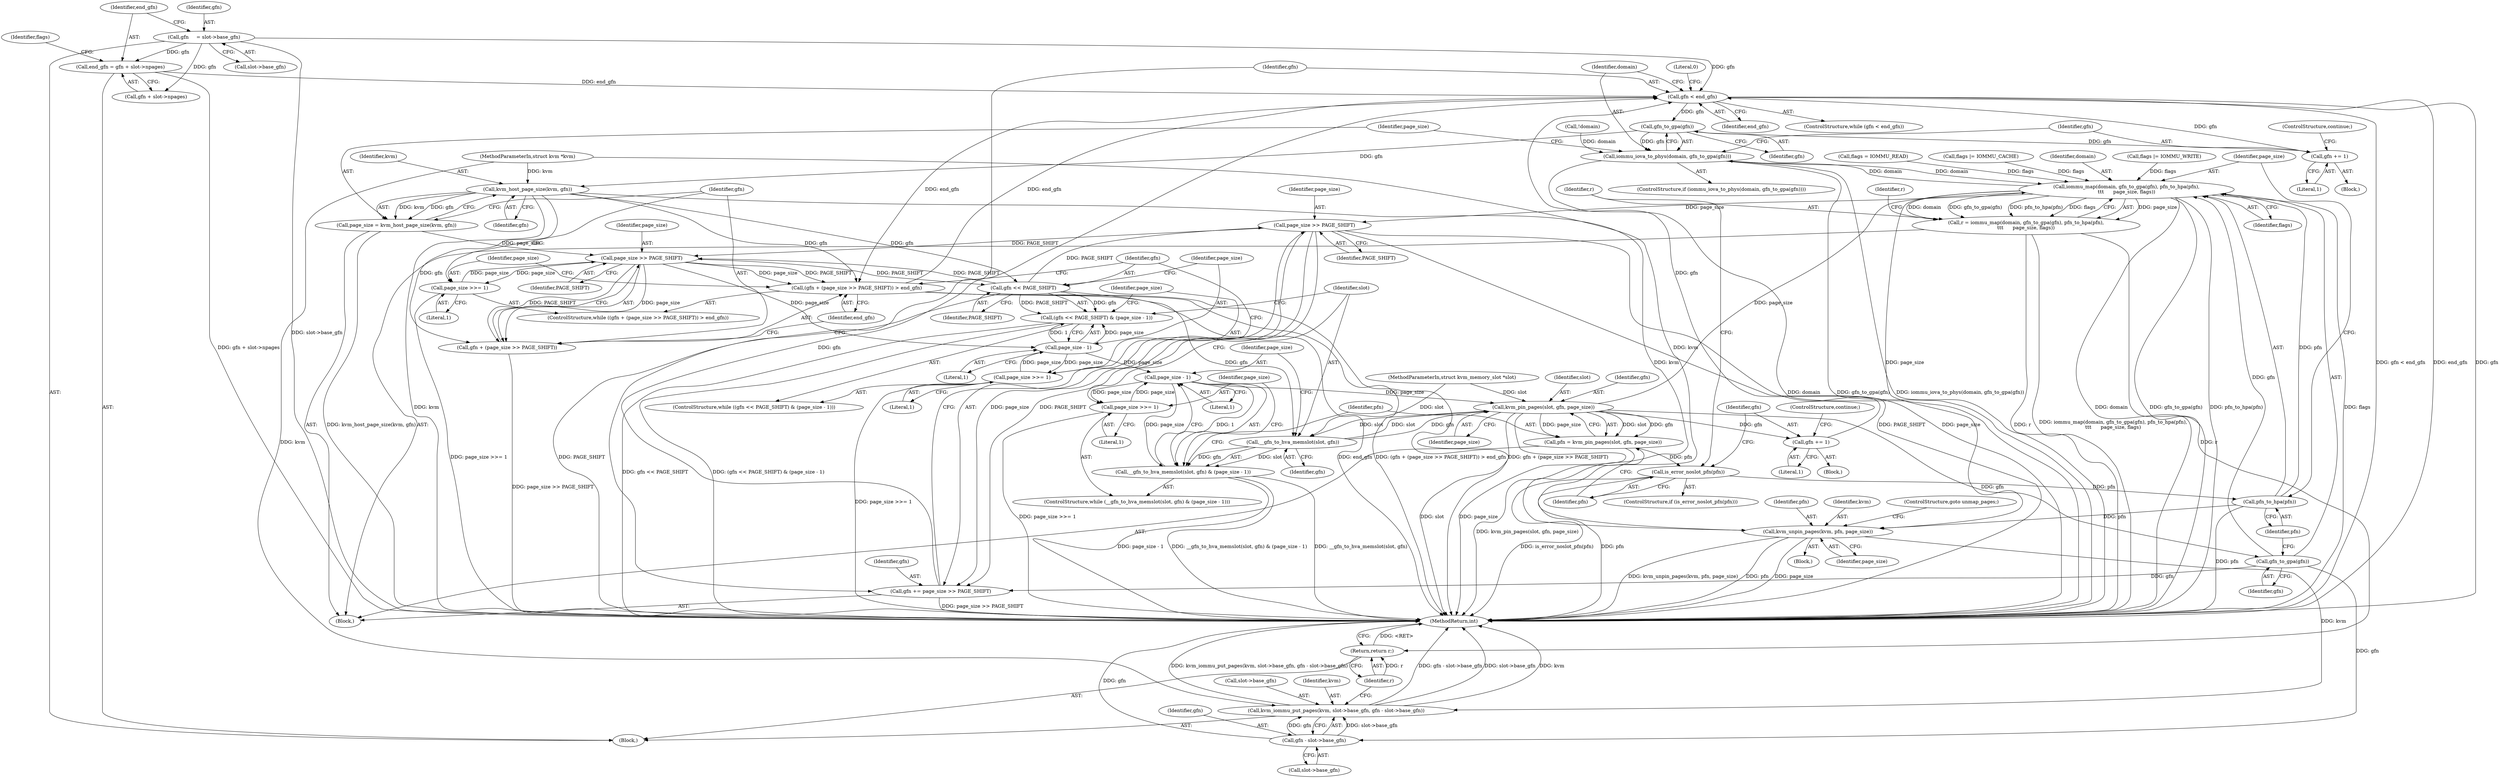 digraph "1_linux_3d32e4dbe71374a6780eaf51d719d76f9a9bf22f@integer" {
"1000138" [label="(Call,end_gfn = gfn + slot->npages)"];
"1000133" [label="(Call,gfn     = slot->base_gfn)"];
"1000169" [label="(Call,gfn < end_gfn)"];
"1000177" [label="(Call,gfn_to_gpa(gfn))"];
"1000175" [label="(Call,iommu_iova_to_phys(domain, gfn_to_gpa(gfn)))"];
"1000238" [label="(Call,iommu_map(domain, gfn_to_gpa(gfn), pfn_to_hpa(pfn),\n\t\t\t      page_size, flags))"];
"1000236" [label="(Call,r = iommu_map(domain, gfn_to_gpa(gfn), pfn_to_hpa(pfn),\n\t\t\t      page_size, flags))"];
"1000272" [label="(Return,return r;)"];
"1000249" [label="(Call,kvm_unpin_pages(kvm, pfn, page_size))"];
"1000262" [label="(Call,kvm_iommu_put_pages(kvm, slot->base_gfn, gfn - slot->base_gfn))"];
"1000256" [label="(Call,page_size >> PAGE_SHIFT)"];
"1000193" [label="(Call,page_size >> PAGE_SHIFT)"];
"1000190" [label="(Call,(gfn + (page_size >> PAGE_SHIFT)) > end_gfn)"];
"1000191" [label="(Call,gfn + (page_size >> PAGE_SHIFT))"];
"1000197" [label="(Call,page_size >>= 1)"];
"1000202" [label="(Call,gfn << PAGE_SHIFT)"];
"1000201" [label="(Call,(gfn << PAGE_SHIFT) & (page_size - 1))"];
"1000213" [label="(Call,__gfn_to_hva_memslot(slot, gfn))"];
"1000212" [label="(Call,__gfn_to_hva_memslot(slot, gfn) & (page_size - 1))"];
"1000224" [label="(Call,kvm_pin_pages(slot, gfn, page_size))"];
"1000222" [label="(Call,pfn = kvm_pin_pages(slot, gfn, page_size))"];
"1000229" [label="(Call,is_error_noslot_pfn(pfn))"];
"1000242" [label="(Call,pfn_to_hpa(pfn))"];
"1000232" [label="(Call,gfn += 1)"];
"1000240" [label="(Call,gfn_to_gpa(gfn))"];
"1000254" [label="(Call,gfn += page_size >> PAGE_SHIFT)"];
"1000267" [label="(Call,gfn - slot->base_gfn)"];
"1000205" [label="(Call,page_size - 1)"];
"1000208" [label="(Call,page_size >>= 1)"];
"1000216" [label="(Call,page_size - 1)"];
"1000219" [label="(Call,page_size >>= 1)"];
"1000180" [label="(Call,gfn += 1)"];
"1000186" [label="(Call,kvm_host_page_size(kvm, gfn))"];
"1000184" [label="(Call,page_size = kvm_host_page_size(kvm, gfn))"];
"1000177" [label="(Call,gfn_to_gpa(gfn))"];
"1000215" [label="(Identifier,gfn)"];
"1000111" [label="(Block,)"];
"1000230" [label="(Identifier,pfn)"];
"1000222" [label="(Call,pfn = kvm_pin_pages(slot, gfn, page_size))"];
"1000235" [label="(ControlStructure,continue;)"];
"1000236" [label="(Call,r = iommu_map(domain, gfn_to_gpa(gfn), pfn_to_hpa(pfn),\n\t\t\t      page_size, flags))"];
"1000225" [label="(Identifier,slot)"];
"1000247" [label="(Identifier,r)"];
"1000216" [label="(Call,page_size - 1)"];
"1000171" [label="(Identifier,end_gfn)"];
"1000234" [label="(Literal,1)"];
"1000217" [label="(Identifier,page_size)"];
"1000240" [label="(Call,gfn_to_gpa(gfn))"];
"1000172" [label="(Block,)"];
"1000203" [label="(Identifier,gfn)"];
"1000250" [label="(Identifier,kvm)"];
"1000268" [label="(Identifier,gfn)"];
"1000232" [label="(Call,gfn += 1)"];
"1000193" [label="(Call,page_size >> PAGE_SHIFT)"];
"1000145" [label="(Call,flags = IOMMU_READ)"];
"1000255" [label="(Identifier,gfn)"];
"1000219" [label="(Call,page_size >>= 1)"];
"1000180" [label="(Call,gfn += 1)"];
"1000258" [label="(Identifier,PAGE_SHIFT)"];
"1000228" [label="(ControlStructure,if (is_error_noslot_pfn(pfn)))"];
"1000269" [label="(Call,slot->base_gfn)"];
"1000184" [label="(Call,page_size = kvm_host_page_size(kvm, gfn))"];
"1000199" [label="(Literal,1)"];
"1000135" [label="(Call,slot->base_gfn)"];
"1000109" [label="(MethodParameterIn,struct kvm *kvm)"];
"1000272" [label="(Return,return r;)"];
"1000229" [label="(Call,is_error_noslot_pfn(pfn))"];
"1000233" [label="(Identifier,gfn)"];
"1000110" [label="(MethodParameterIn,struct kvm_memory_slot *slot)"];
"1000208" [label="(Call,page_size >>= 1)"];
"1000262" [label="(Call,kvm_iommu_put_pages(kvm, slot->base_gfn, gfn - slot->base_gfn))"];
"1000183" [label="(ControlStructure,continue;)"];
"1000241" [label="(Identifier,gfn)"];
"1000249" [label="(Call,kvm_unpin_pages(kvm, pfn, page_size))"];
"1000192" [label="(Identifier,gfn)"];
"1000165" [label="(Call,flags |= IOMMU_CACHE)"];
"1000139" [label="(Identifier,end_gfn)"];
"1000187" [label="(Identifier,kvm)"];
"1000264" [label="(Call,slot->base_gfn)"];
"1000273" [label="(Identifier,r)"];
"1000231" [label="(Block,)"];
"1000182" [label="(Literal,1)"];
"1000214" [label="(Identifier,slot)"];
"1000194" [label="(Identifier,page_size)"];
"1000205" [label="(Call,page_size - 1)"];
"1000129" [label="(Call,!domain)"];
"1000206" [label="(Identifier,page_size)"];
"1000211" [label="(ControlStructure,while (__gfn_to_hva_memslot(slot, gfn) & (page_size - 1)))"];
"1000174" [label="(ControlStructure,if (iommu_iova_to_phys(domain, gfn_to_gpa(gfn))))"];
"1000175" [label="(Call,iommu_iova_to_phys(domain, gfn_to_gpa(gfn)))"];
"1000196" [label="(Identifier,end_gfn)"];
"1000202" [label="(Call,gfn << PAGE_SHIFT)"];
"1000185" [label="(Identifier,page_size)"];
"1000221" [label="(Literal,1)"];
"1000168" [label="(ControlStructure,while (gfn < end_gfn))"];
"1000220" [label="(Identifier,page_size)"];
"1000188" [label="(Identifier,gfn)"];
"1000189" [label="(ControlStructure,while ((gfn + (page_size >> PAGE_SHIFT)) > end_gfn))"];
"1000267" [label="(Call,gfn - slot->base_gfn)"];
"1000245" [label="(Identifier,flags)"];
"1000254" [label="(Call,gfn += page_size >> PAGE_SHIFT)"];
"1000237" [label="(Identifier,r)"];
"1000146" [label="(Identifier,flags)"];
"1000190" [label="(Call,(gfn + (page_size >> PAGE_SHIFT)) > end_gfn)"];
"1000226" [label="(Identifier,gfn)"];
"1000191" [label="(Call,gfn + (page_size >> PAGE_SHIFT))"];
"1000169" [label="(Call,gfn < end_gfn)"];
"1000207" [label="(Literal,1)"];
"1000210" [label="(Literal,1)"];
"1000256" [label="(Call,page_size >> PAGE_SHIFT)"];
"1000218" [label="(Literal,1)"];
"1000224" [label="(Call,kvm_pin_pages(slot, gfn, page_size))"];
"1000239" [label="(Identifier,domain)"];
"1000195" [label="(Identifier,PAGE_SHIFT)"];
"1000238" [label="(Call,iommu_map(domain, gfn_to_gpa(gfn), pfn_to_hpa(pfn),\n\t\t\t      page_size, flags))"];
"1000181" [label="(Identifier,gfn)"];
"1000138" [label="(Call,end_gfn = gfn + slot->npages)"];
"1000227" [label="(Identifier,page_size)"];
"1000178" [label="(Identifier,gfn)"];
"1000253" [label="(ControlStructure,goto unmap_pages;)"];
"1000243" [label="(Identifier,pfn)"];
"1000155" [label="(Call,flags |= IOMMU_WRITE)"];
"1000209" [label="(Identifier,page_size)"];
"1000133" [label="(Call,gfn     = slot->base_gfn)"];
"1000204" [label="(Identifier,PAGE_SHIFT)"];
"1000186" [label="(Call,kvm_host_page_size(kvm, gfn))"];
"1000176" [label="(Identifier,domain)"];
"1000263" [label="(Identifier,kvm)"];
"1000257" [label="(Identifier,page_size)"];
"1000244" [label="(Identifier,page_size)"];
"1000213" [label="(Call,__gfn_to_hva_memslot(slot, gfn))"];
"1000140" [label="(Call,gfn + slot->npages)"];
"1000212" [label="(Call,__gfn_to_hva_memslot(slot, gfn) & (page_size - 1))"];
"1000252" [label="(Identifier,page_size)"];
"1000179" [label="(Block,)"];
"1000201" [label="(Call,(gfn << PAGE_SHIFT) & (page_size - 1))"];
"1000260" [label="(Literal,0)"];
"1000242" [label="(Call,pfn_to_hpa(pfn))"];
"1000223" [label="(Identifier,pfn)"];
"1000170" [label="(Identifier,gfn)"];
"1000274" [label="(MethodReturn,int)"];
"1000197" [label="(Call,page_size >>= 1)"];
"1000200" [label="(ControlStructure,while ((gfn << PAGE_SHIFT) & (page_size - 1)))"];
"1000251" [label="(Identifier,pfn)"];
"1000198" [label="(Identifier,page_size)"];
"1000248" [label="(Block,)"];
"1000134" [label="(Identifier,gfn)"];
"1000138" -> "1000111"  [label="AST: "];
"1000138" -> "1000140"  [label="CFG: "];
"1000139" -> "1000138"  [label="AST: "];
"1000140" -> "1000138"  [label="AST: "];
"1000146" -> "1000138"  [label="CFG: "];
"1000138" -> "1000274"  [label="DDG: gfn + slot->npages"];
"1000133" -> "1000138"  [label="DDG: gfn"];
"1000138" -> "1000169"  [label="DDG: end_gfn"];
"1000133" -> "1000111"  [label="AST: "];
"1000133" -> "1000135"  [label="CFG: "];
"1000134" -> "1000133"  [label="AST: "];
"1000135" -> "1000133"  [label="AST: "];
"1000139" -> "1000133"  [label="CFG: "];
"1000133" -> "1000274"  [label="DDG: slot->base_gfn"];
"1000133" -> "1000140"  [label="DDG: gfn"];
"1000133" -> "1000169"  [label="DDG: gfn"];
"1000169" -> "1000168"  [label="AST: "];
"1000169" -> "1000171"  [label="CFG: "];
"1000170" -> "1000169"  [label="AST: "];
"1000171" -> "1000169"  [label="AST: "];
"1000176" -> "1000169"  [label="CFG: "];
"1000260" -> "1000169"  [label="CFG: "];
"1000169" -> "1000274"  [label="DDG: gfn < end_gfn"];
"1000169" -> "1000274"  [label="DDG: end_gfn"];
"1000169" -> "1000274"  [label="DDG: gfn"];
"1000232" -> "1000169"  [label="DDG: gfn"];
"1000254" -> "1000169"  [label="DDG: gfn"];
"1000180" -> "1000169"  [label="DDG: gfn"];
"1000190" -> "1000169"  [label="DDG: end_gfn"];
"1000169" -> "1000177"  [label="DDG: gfn"];
"1000169" -> "1000190"  [label="DDG: end_gfn"];
"1000177" -> "1000175"  [label="AST: "];
"1000177" -> "1000178"  [label="CFG: "];
"1000178" -> "1000177"  [label="AST: "];
"1000175" -> "1000177"  [label="CFG: "];
"1000177" -> "1000175"  [label="DDG: gfn"];
"1000177" -> "1000180"  [label="DDG: gfn"];
"1000177" -> "1000186"  [label="DDG: gfn"];
"1000175" -> "1000174"  [label="AST: "];
"1000176" -> "1000175"  [label="AST: "];
"1000181" -> "1000175"  [label="CFG: "];
"1000185" -> "1000175"  [label="CFG: "];
"1000175" -> "1000274"  [label="DDG: domain"];
"1000175" -> "1000274"  [label="DDG: gfn_to_gpa(gfn)"];
"1000175" -> "1000274"  [label="DDG: iommu_iova_to_phys(domain, gfn_to_gpa(gfn))"];
"1000129" -> "1000175"  [label="DDG: domain"];
"1000238" -> "1000175"  [label="DDG: domain"];
"1000175" -> "1000238"  [label="DDG: domain"];
"1000238" -> "1000236"  [label="AST: "];
"1000238" -> "1000245"  [label="CFG: "];
"1000239" -> "1000238"  [label="AST: "];
"1000240" -> "1000238"  [label="AST: "];
"1000242" -> "1000238"  [label="AST: "];
"1000244" -> "1000238"  [label="AST: "];
"1000245" -> "1000238"  [label="AST: "];
"1000236" -> "1000238"  [label="CFG: "];
"1000238" -> "1000274"  [label="DDG: domain"];
"1000238" -> "1000274"  [label="DDG: gfn_to_gpa(gfn)"];
"1000238" -> "1000274"  [label="DDG: pfn_to_hpa(pfn)"];
"1000238" -> "1000274"  [label="DDG: flags"];
"1000238" -> "1000236"  [label="DDG: page_size"];
"1000238" -> "1000236"  [label="DDG: domain"];
"1000238" -> "1000236"  [label="DDG: gfn_to_gpa(gfn)"];
"1000238" -> "1000236"  [label="DDG: pfn_to_hpa(pfn)"];
"1000238" -> "1000236"  [label="DDG: flags"];
"1000240" -> "1000238"  [label="DDG: gfn"];
"1000242" -> "1000238"  [label="DDG: pfn"];
"1000224" -> "1000238"  [label="DDG: page_size"];
"1000165" -> "1000238"  [label="DDG: flags"];
"1000155" -> "1000238"  [label="DDG: flags"];
"1000145" -> "1000238"  [label="DDG: flags"];
"1000238" -> "1000249"  [label="DDG: page_size"];
"1000238" -> "1000256"  [label="DDG: page_size"];
"1000236" -> "1000172"  [label="AST: "];
"1000237" -> "1000236"  [label="AST: "];
"1000247" -> "1000236"  [label="CFG: "];
"1000236" -> "1000274"  [label="DDG: r"];
"1000236" -> "1000274"  [label="DDG: iommu_map(domain, gfn_to_gpa(gfn), pfn_to_hpa(pfn),\n\t\t\t      page_size, flags)"];
"1000236" -> "1000272"  [label="DDG: r"];
"1000272" -> "1000111"  [label="AST: "];
"1000272" -> "1000273"  [label="CFG: "];
"1000273" -> "1000272"  [label="AST: "];
"1000274" -> "1000272"  [label="CFG: "];
"1000272" -> "1000274"  [label="DDG: <RET>"];
"1000273" -> "1000272"  [label="DDG: r"];
"1000249" -> "1000248"  [label="AST: "];
"1000249" -> "1000252"  [label="CFG: "];
"1000250" -> "1000249"  [label="AST: "];
"1000251" -> "1000249"  [label="AST: "];
"1000252" -> "1000249"  [label="AST: "];
"1000253" -> "1000249"  [label="CFG: "];
"1000249" -> "1000274"  [label="DDG: pfn"];
"1000249" -> "1000274"  [label="DDG: page_size"];
"1000249" -> "1000274"  [label="DDG: kvm_unpin_pages(kvm, pfn, page_size)"];
"1000186" -> "1000249"  [label="DDG: kvm"];
"1000109" -> "1000249"  [label="DDG: kvm"];
"1000242" -> "1000249"  [label="DDG: pfn"];
"1000249" -> "1000262"  [label="DDG: kvm"];
"1000262" -> "1000111"  [label="AST: "];
"1000262" -> "1000267"  [label="CFG: "];
"1000263" -> "1000262"  [label="AST: "];
"1000264" -> "1000262"  [label="AST: "];
"1000267" -> "1000262"  [label="AST: "];
"1000273" -> "1000262"  [label="CFG: "];
"1000262" -> "1000274"  [label="DDG: gfn - slot->base_gfn"];
"1000262" -> "1000274"  [label="DDG: slot->base_gfn"];
"1000262" -> "1000274"  [label="DDG: kvm"];
"1000262" -> "1000274"  [label="DDG: kvm_iommu_put_pages(kvm, slot->base_gfn, gfn - slot->base_gfn)"];
"1000109" -> "1000262"  [label="DDG: kvm"];
"1000267" -> "1000262"  [label="DDG: slot->base_gfn"];
"1000267" -> "1000262"  [label="DDG: gfn"];
"1000256" -> "1000254"  [label="AST: "];
"1000256" -> "1000258"  [label="CFG: "];
"1000257" -> "1000256"  [label="AST: "];
"1000258" -> "1000256"  [label="AST: "];
"1000254" -> "1000256"  [label="CFG: "];
"1000256" -> "1000274"  [label="DDG: PAGE_SHIFT"];
"1000256" -> "1000274"  [label="DDG: page_size"];
"1000256" -> "1000193"  [label="DDG: PAGE_SHIFT"];
"1000256" -> "1000254"  [label="DDG: page_size"];
"1000256" -> "1000254"  [label="DDG: PAGE_SHIFT"];
"1000202" -> "1000256"  [label="DDG: PAGE_SHIFT"];
"1000193" -> "1000191"  [label="AST: "];
"1000193" -> "1000195"  [label="CFG: "];
"1000194" -> "1000193"  [label="AST: "];
"1000195" -> "1000193"  [label="AST: "];
"1000191" -> "1000193"  [label="CFG: "];
"1000193" -> "1000190"  [label="DDG: page_size"];
"1000193" -> "1000190"  [label="DDG: PAGE_SHIFT"];
"1000193" -> "1000191"  [label="DDG: page_size"];
"1000193" -> "1000191"  [label="DDG: PAGE_SHIFT"];
"1000184" -> "1000193"  [label="DDG: page_size"];
"1000197" -> "1000193"  [label="DDG: page_size"];
"1000202" -> "1000193"  [label="DDG: PAGE_SHIFT"];
"1000193" -> "1000197"  [label="DDG: page_size"];
"1000193" -> "1000202"  [label="DDG: PAGE_SHIFT"];
"1000193" -> "1000205"  [label="DDG: page_size"];
"1000190" -> "1000189"  [label="AST: "];
"1000190" -> "1000196"  [label="CFG: "];
"1000191" -> "1000190"  [label="AST: "];
"1000196" -> "1000190"  [label="AST: "];
"1000198" -> "1000190"  [label="CFG: "];
"1000203" -> "1000190"  [label="CFG: "];
"1000190" -> "1000274"  [label="DDG: (gfn + (page_size >> PAGE_SHIFT)) > end_gfn"];
"1000190" -> "1000274"  [label="DDG: gfn + (page_size >> PAGE_SHIFT)"];
"1000190" -> "1000274"  [label="DDG: end_gfn"];
"1000186" -> "1000190"  [label="DDG: gfn"];
"1000192" -> "1000191"  [label="AST: "];
"1000196" -> "1000191"  [label="CFG: "];
"1000191" -> "1000274"  [label="DDG: page_size >> PAGE_SHIFT"];
"1000186" -> "1000191"  [label="DDG: gfn"];
"1000197" -> "1000189"  [label="AST: "];
"1000197" -> "1000199"  [label="CFG: "];
"1000198" -> "1000197"  [label="AST: "];
"1000199" -> "1000197"  [label="AST: "];
"1000192" -> "1000197"  [label="CFG: "];
"1000197" -> "1000274"  [label="DDG: page_size >>= 1"];
"1000202" -> "1000201"  [label="AST: "];
"1000202" -> "1000204"  [label="CFG: "];
"1000203" -> "1000202"  [label="AST: "];
"1000204" -> "1000202"  [label="AST: "];
"1000206" -> "1000202"  [label="CFG: "];
"1000202" -> "1000274"  [label="DDG: PAGE_SHIFT"];
"1000202" -> "1000201"  [label="DDG: gfn"];
"1000202" -> "1000201"  [label="DDG: PAGE_SHIFT"];
"1000186" -> "1000202"  [label="DDG: gfn"];
"1000202" -> "1000213"  [label="DDG: gfn"];
"1000201" -> "1000200"  [label="AST: "];
"1000201" -> "1000205"  [label="CFG: "];
"1000205" -> "1000201"  [label="AST: "];
"1000209" -> "1000201"  [label="CFG: "];
"1000214" -> "1000201"  [label="CFG: "];
"1000201" -> "1000274"  [label="DDG: (gfn << PAGE_SHIFT) & (page_size - 1)"];
"1000201" -> "1000274"  [label="DDG: gfn << PAGE_SHIFT"];
"1000205" -> "1000201"  [label="DDG: page_size"];
"1000205" -> "1000201"  [label="DDG: 1"];
"1000213" -> "1000212"  [label="AST: "];
"1000213" -> "1000215"  [label="CFG: "];
"1000214" -> "1000213"  [label="AST: "];
"1000215" -> "1000213"  [label="AST: "];
"1000217" -> "1000213"  [label="CFG: "];
"1000213" -> "1000212"  [label="DDG: slot"];
"1000213" -> "1000212"  [label="DDG: gfn"];
"1000224" -> "1000213"  [label="DDG: slot"];
"1000110" -> "1000213"  [label="DDG: slot"];
"1000213" -> "1000224"  [label="DDG: slot"];
"1000213" -> "1000224"  [label="DDG: gfn"];
"1000212" -> "1000211"  [label="AST: "];
"1000212" -> "1000216"  [label="CFG: "];
"1000216" -> "1000212"  [label="AST: "];
"1000220" -> "1000212"  [label="CFG: "];
"1000223" -> "1000212"  [label="CFG: "];
"1000212" -> "1000274"  [label="DDG: page_size - 1"];
"1000212" -> "1000274"  [label="DDG: __gfn_to_hva_memslot(slot, gfn) & (page_size - 1)"];
"1000212" -> "1000274"  [label="DDG: __gfn_to_hva_memslot(slot, gfn)"];
"1000216" -> "1000212"  [label="DDG: page_size"];
"1000216" -> "1000212"  [label="DDG: 1"];
"1000224" -> "1000222"  [label="AST: "];
"1000224" -> "1000227"  [label="CFG: "];
"1000225" -> "1000224"  [label="AST: "];
"1000226" -> "1000224"  [label="AST: "];
"1000227" -> "1000224"  [label="AST: "];
"1000222" -> "1000224"  [label="CFG: "];
"1000224" -> "1000274"  [label="DDG: slot"];
"1000224" -> "1000274"  [label="DDG: page_size"];
"1000224" -> "1000222"  [label="DDG: slot"];
"1000224" -> "1000222"  [label="DDG: gfn"];
"1000224" -> "1000222"  [label="DDG: page_size"];
"1000110" -> "1000224"  [label="DDG: slot"];
"1000216" -> "1000224"  [label="DDG: page_size"];
"1000224" -> "1000232"  [label="DDG: gfn"];
"1000224" -> "1000240"  [label="DDG: gfn"];
"1000222" -> "1000172"  [label="AST: "];
"1000223" -> "1000222"  [label="AST: "];
"1000230" -> "1000222"  [label="CFG: "];
"1000222" -> "1000274"  [label="DDG: kvm_pin_pages(slot, gfn, page_size)"];
"1000222" -> "1000229"  [label="DDG: pfn"];
"1000229" -> "1000228"  [label="AST: "];
"1000229" -> "1000230"  [label="CFG: "];
"1000230" -> "1000229"  [label="AST: "];
"1000233" -> "1000229"  [label="CFG: "];
"1000237" -> "1000229"  [label="CFG: "];
"1000229" -> "1000274"  [label="DDG: is_error_noslot_pfn(pfn)"];
"1000229" -> "1000274"  [label="DDG: pfn"];
"1000229" -> "1000242"  [label="DDG: pfn"];
"1000242" -> "1000243"  [label="CFG: "];
"1000243" -> "1000242"  [label="AST: "];
"1000244" -> "1000242"  [label="CFG: "];
"1000242" -> "1000274"  [label="DDG: pfn"];
"1000232" -> "1000231"  [label="AST: "];
"1000232" -> "1000234"  [label="CFG: "];
"1000233" -> "1000232"  [label="AST: "];
"1000234" -> "1000232"  [label="AST: "];
"1000235" -> "1000232"  [label="CFG: "];
"1000240" -> "1000241"  [label="CFG: "];
"1000241" -> "1000240"  [label="AST: "];
"1000243" -> "1000240"  [label="CFG: "];
"1000240" -> "1000254"  [label="DDG: gfn"];
"1000240" -> "1000267"  [label="DDG: gfn"];
"1000254" -> "1000172"  [label="AST: "];
"1000255" -> "1000254"  [label="AST: "];
"1000170" -> "1000254"  [label="CFG: "];
"1000254" -> "1000274"  [label="DDG: page_size >> PAGE_SHIFT"];
"1000267" -> "1000269"  [label="CFG: "];
"1000268" -> "1000267"  [label="AST: "];
"1000269" -> "1000267"  [label="AST: "];
"1000267" -> "1000274"  [label="DDG: gfn"];
"1000205" -> "1000207"  [label="CFG: "];
"1000206" -> "1000205"  [label="AST: "];
"1000207" -> "1000205"  [label="AST: "];
"1000208" -> "1000205"  [label="DDG: page_size"];
"1000205" -> "1000208"  [label="DDG: page_size"];
"1000205" -> "1000216"  [label="DDG: page_size"];
"1000208" -> "1000200"  [label="AST: "];
"1000208" -> "1000210"  [label="CFG: "];
"1000209" -> "1000208"  [label="AST: "];
"1000210" -> "1000208"  [label="AST: "];
"1000203" -> "1000208"  [label="CFG: "];
"1000208" -> "1000274"  [label="DDG: page_size >>= 1"];
"1000216" -> "1000218"  [label="CFG: "];
"1000217" -> "1000216"  [label="AST: "];
"1000218" -> "1000216"  [label="AST: "];
"1000219" -> "1000216"  [label="DDG: page_size"];
"1000216" -> "1000219"  [label="DDG: page_size"];
"1000219" -> "1000211"  [label="AST: "];
"1000219" -> "1000221"  [label="CFG: "];
"1000220" -> "1000219"  [label="AST: "];
"1000221" -> "1000219"  [label="AST: "];
"1000214" -> "1000219"  [label="CFG: "];
"1000219" -> "1000274"  [label="DDG: page_size >>= 1"];
"1000180" -> "1000179"  [label="AST: "];
"1000180" -> "1000182"  [label="CFG: "];
"1000181" -> "1000180"  [label="AST: "];
"1000182" -> "1000180"  [label="AST: "];
"1000183" -> "1000180"  [label="CFG: "];
"1000186" -> "1000184"  [label="AST: "];
"1000186" -> "1000188"  [label="CFG: "];
"1000187" -> "1000186"  [label="AST: "];
"1000188" -> "1000186"  [label="AST: "];
"1000184" -> "1000186"  [label="CFG: "];
"1000186" -> "1000274"  [label="DDG: kvm"];
"1000186" -> "1000184"  [label="DDG: kvm"];
"1000186" -> "1000184"  [label="DDG: gfn"];
"1000109" -> "1000186"  [label="DDG: kvm"];
"1000184" -> "1000172"  [label="AST: "];
"1000185" -> "1000184"  [label="AST: "];
"1000192" -> "1000184"  [label="CFG: "];
"1000184" -> "1000274"  [label="DDG: kvm_host_page_size(kvm, gfn)"];
}
